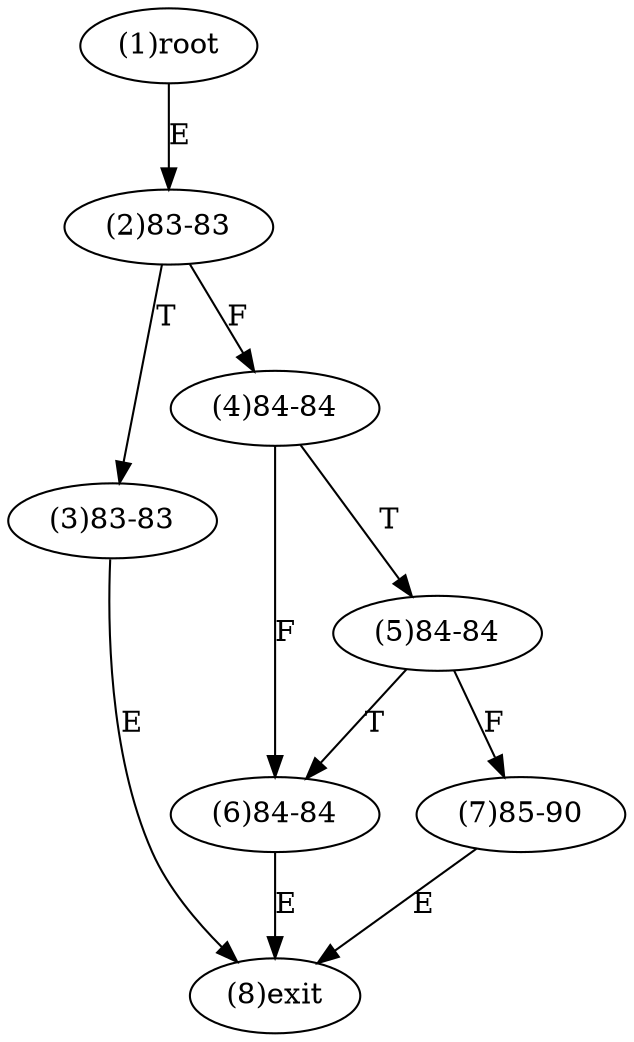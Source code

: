 digraph "" { 
1[ label="(1)root"];
2[ label="(2)83-83"];
3[ label="(3)83-83"];
4[ label="(4)84-84"];
5[ label="(5)84-84"];
6[ label="(6)84-84"];
7[ label="(7)85-90"];
8[ label="(8)exit"];
1->2[ label="E"];
2->4[ label="F"];
2->3[ label="T"];
3->8[ label="E"];
4->6[ label="F"];
4->5[ label="T"];
5->7[ label="F"];
5->6[ label="T"];
6->8[ label="E"];
7->8[ label="E"];
}